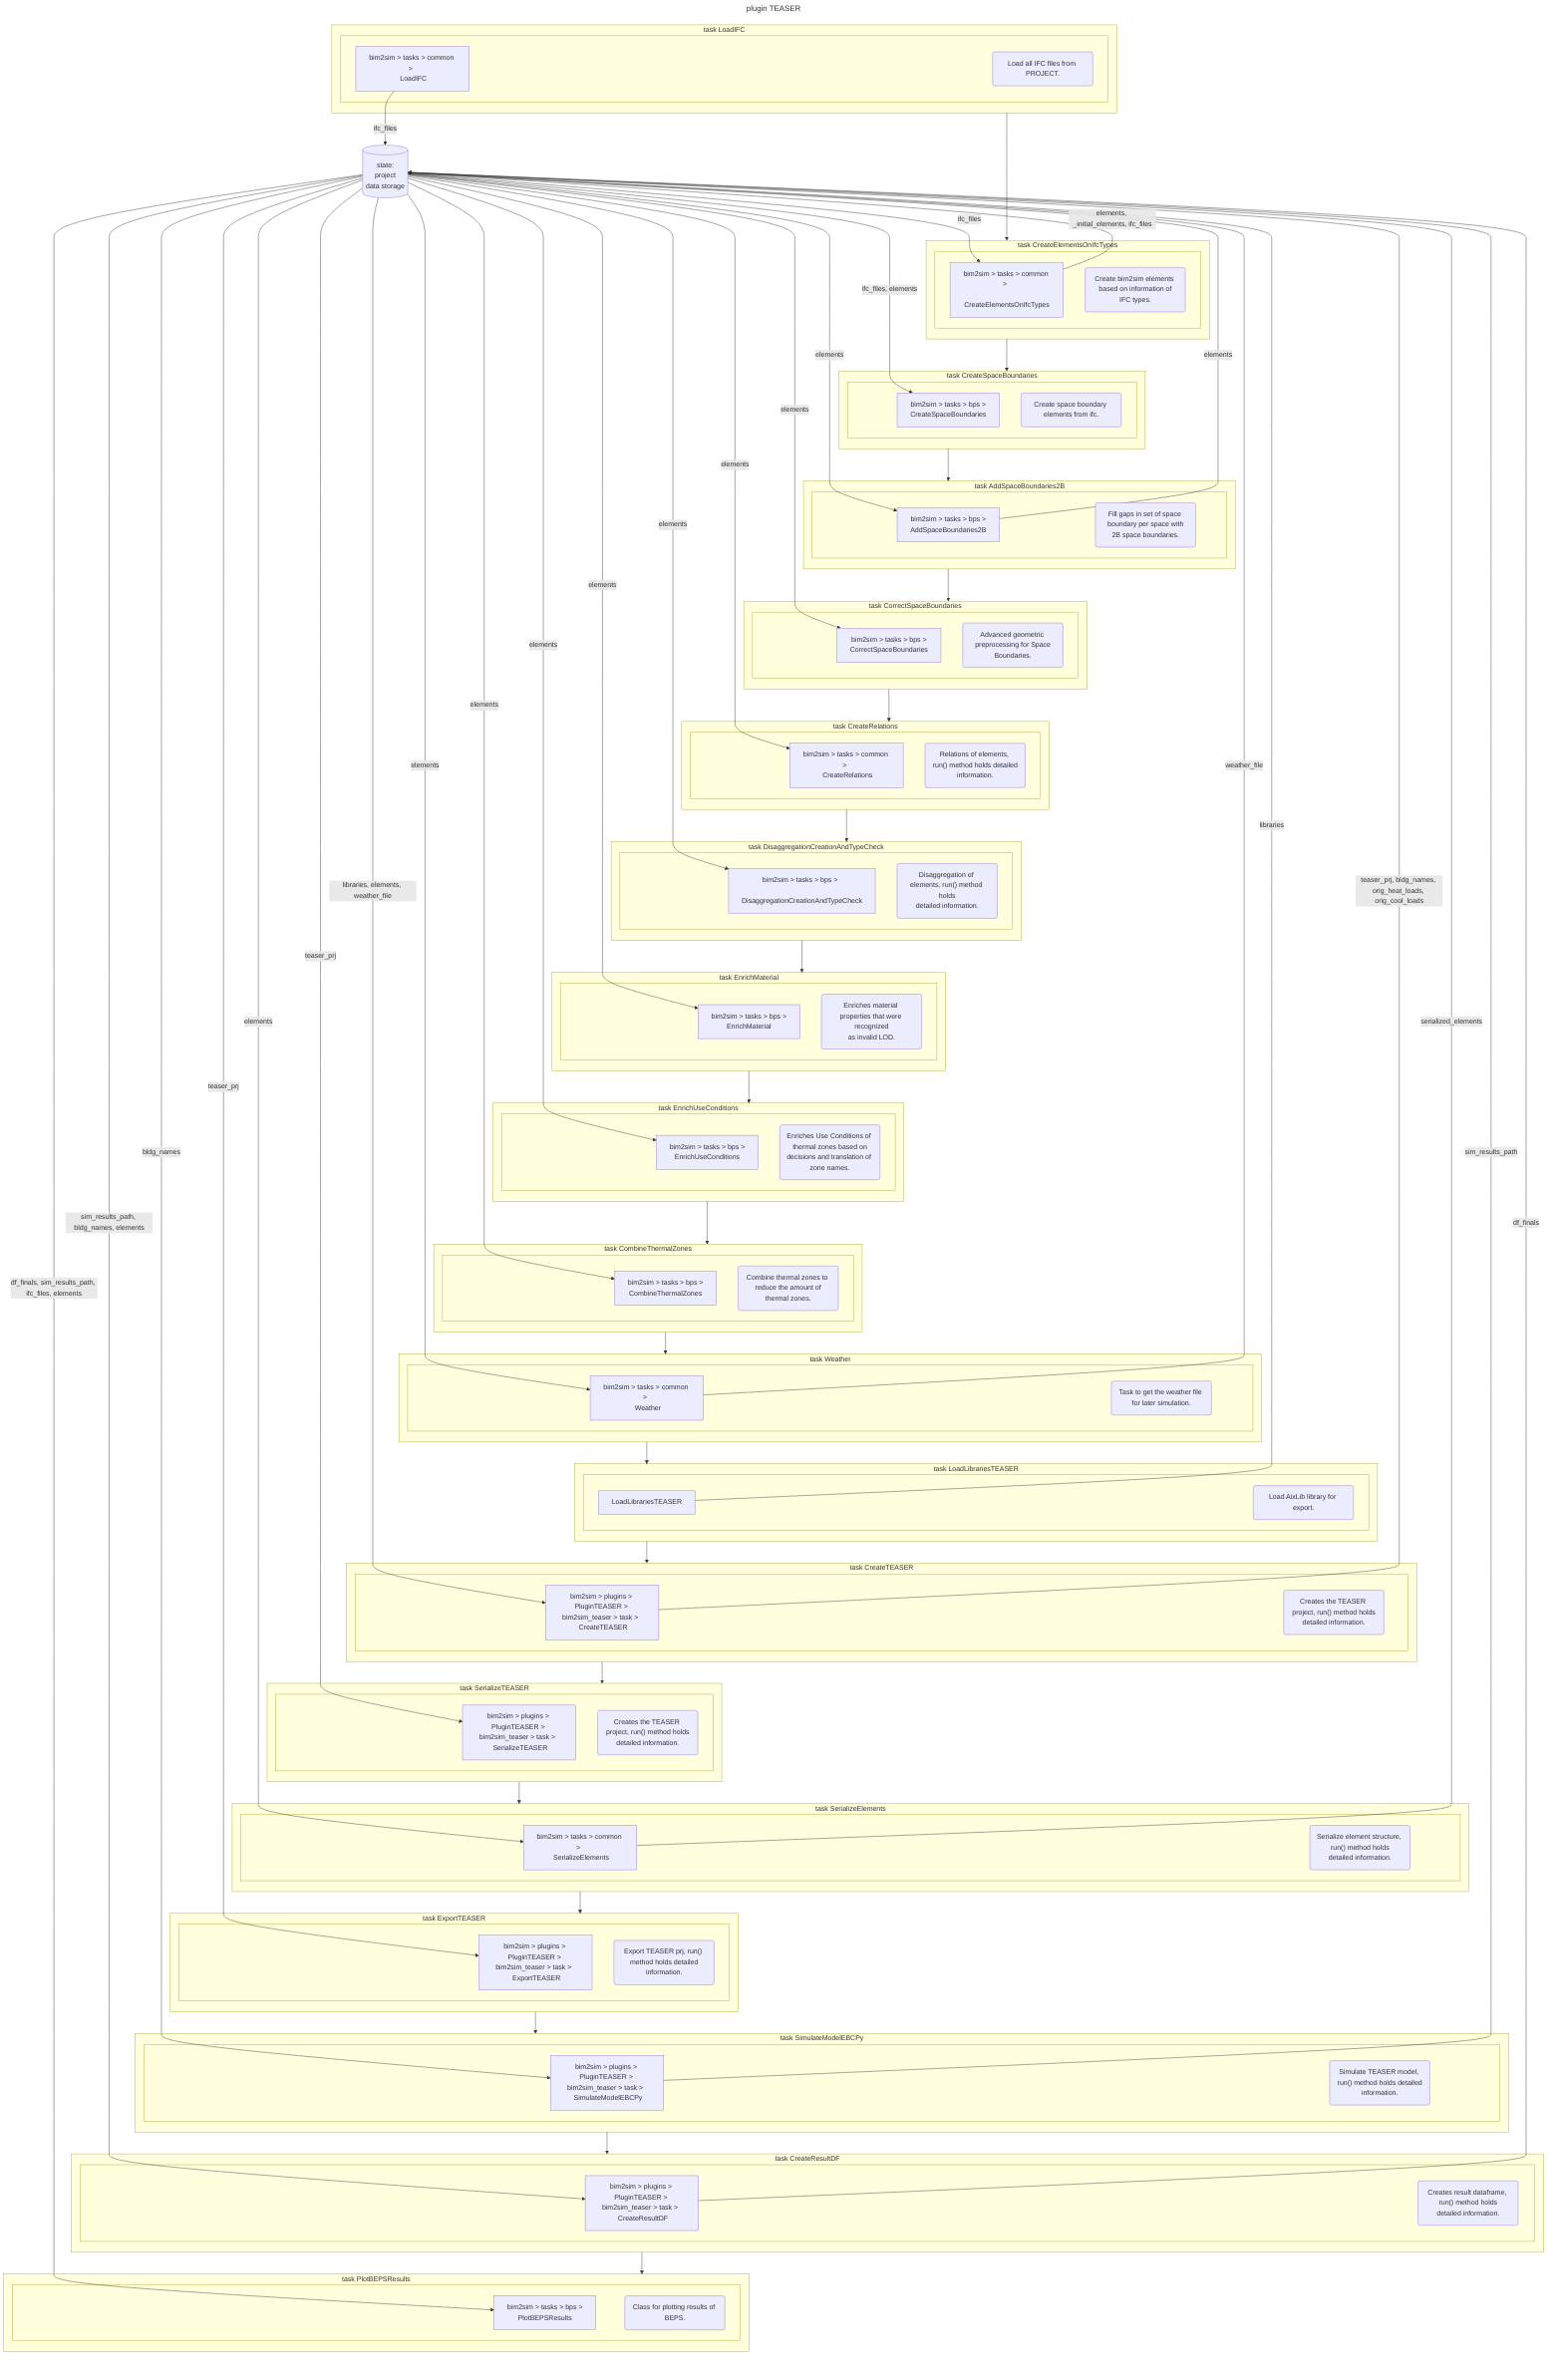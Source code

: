 ---
title: plugin TEASER
---
flowchart TB
    
state[("state:
project
data storage")]

subgraph taskLoadIFC["task LoadIFC"]
 subgraph "" 

  tLoadIFC["bim2sim > tasks > common >  
 LoadIFC"]
  extLoadIFC(" Load all IFC files from PROJECT. " )
 end

end
    
tLoadIFC -- ifc_files --> state

subgraph taskCreateElementsOnIfcTypes["task CreateElementsOnIfcTypes"]
 subgraph "" 

  tCreateElementsOnIfcTypes["bim2sim > tasks > common >  
 CreateElementsOnIfcTypes"]
  extCreateElementsOnIfcTypes(" Create bim2sim elements based on information of
IFC types. " )
 end

end
    
tCreateElementsOnIfcTypes -- elements, _initial_elements, ifc_files --> state

state -- ifc_files --> tCreateElementsOnIfcTypes 

subgraph taskCreateSpaceBoundaries["task CreateSpaceBoundaries"]
 subgraph "" 

  tCreateSpaceBoundaries["bim2sim > tasks > bps >  
 CreateSpaceBoundaries"]
  extCreateSpaceBoundaries(" Create space boundary elements from ifc. " )
 end

end
    
state -- ifc_files, elements --> tCreateSpaceBoundaries 

subgraph taskAddSpaceBoundaries2B["task AddSpaceBoundaries2B"]
 subgraph "" 

  tAddSpaceBoundaries2B["bim2sim > tasks > bps >  
 AddSpaceBoundaries2B"]
  extAddSpaceBoundaries2B(" Fill gaps in set of space boundary per space with
2B space boundaries. " )
 end

end
    
tAddSpaceBoundaries2B -- elements --> state

state -- elements --> tAddSpaceBoundaries2B 

subgraph taskCorrectSpaceBoundaries["task CorrectSpaceBoundaries"]
 subgraph "" 

  tCorrectSpaceBoundaries["bim2sim > tasks > bps >  
 CorrectSpaceBoundaries"]
  extCorrectSpaceBoundaries(" Advanced geometric preprocessing for Space
Boundaries. " )
 end

end
    
state -- elements --> tCorrectSpaceBoundaries 

subgraph taskCreateRelations["task CreateRelations"]
 subgraph "" 

  tCreateRelations["bim2sim > tasks > common >  
 CreateRelations"]
  extCreateRelations(" Relations of elements, run() method holds detailed
information. " )
 end

end
    
state -- elements --> tCreateRelations 

subgraph taskDisaggregationCreationAndTypeCheck["task DisaggregationCreationAndTypeCheck"]
 subgraph "" 

  tDisaggregationCreationAndTypeCheck["bim2sim > tasks > bps >  
 DisaggregationCreationAndTypeCheck"]
  extDisaggregationCreationAndTypeCheck(" Disaggregation of elements, run() method holds
detailed information. " )
 end

end
    
state -- elements --> tDisaggregationCreationAndTypeCheck 

subgraph taskEnrichMaterial["task EnrichMaterial"]
 subgraph "" 

  tEnrichMaterial["bim2sim > tasks > bps >  
 EnrichMaterial"]
  extEnrichMaterial(" Enriches material properties that were recognized
as invalid LOD. " )
 end

end
    
state -- elements --> tEnrichMaterial 

subgraph taskEnrichUseConditions["task EnrichUseConditions"]
 subgraph "" 

  tEnrichUseConditions["bim2sim > tasks > bps >  
 EnrichUseConditions"]
  extEnrichUseConditions(" Enriches Use Conditions of thermal zones based on
decisions and translation of zone names. " )
 end

end
    
state -- elements --> tEnrichUseConditions 

subgraph taskCombineThermalZones["task CombineThermalZones"]
 subgraph "" 

  tCombineThermalZones["bim2sim > tasks > bps >  
 CombineThermalZones"]
  extCombineThermalZones(" Combine thermal zones to reduce the amount of
thermal zones. " )
 end

end
    
state -- elements --> tCombineThermalZones 

subgraph taskWeather["task Weather"]
 subgraph "" 

  tWeather["bim2sim > tasks > common >  
 Weather"]
  extWeather(" Task to get the weather file for later simulation. " )
 end

end
    
tWeather -- weather_file --> state

state -- elements --> tWeather 

subgraph taskLoadLibrariesTEASER["task LoadLibrariesTEASER"]
 subgraph "" 

  tLoadLibrariesTEASER[" 
 LoadLibrariesTEASER"]
  extLoadLibrariesTEASER(" Load AixLib library for export. " )
 end

end
    
tLoadLibrariesTEASER -- libraries --> state

subgraph taskCreateTEASER["task CreateTEASER"]
 subgraph "" 

  tCreateTEASER["bim2sim > plugins > PluginTEASER > 
bim2sim_teaser > task >  
 CreateTEASER"]
  extCreateTEASER(" Creates the TEASER project, run() method holds
detailed information. " )
 end

end
    
tCreateTEASER -- teaser_prj, bldg_names, orig_heat_loads, orig_cool_loads --> state

state -- libraries, elements, weather_file --> tCreateTEASER 

subgraph taskSerializeTEASER["task SerializeTEASER"]
 subgraph "" 

  tSerializeTEASER["bim2sim > plugins > PluginTEASER > 
bim2sim_teaser > task >  
 SerializeTEASER"]
  extSerializeTEASER(" Creates the TEASER project, run() method holds
detailed information. " )
 end

end
    
state -- teaser_prj --> tSerializeTEASER 

subgraph taskSerializeElements["task SerializeElements"]
 subgraph "" 

  tSerializeElements["bim2sim > tasks > common >  
 SerializeElements"]
  extSerializeElements(" Serialize element structure, run() method holds
detailed information. " )
 end

end
    
tSerializeElements -- serialized_elements --> state

state -- elements --> tSerializeElements 

subgraph taskExportTEASER["task ExportTEASER"]
 subgraph "" 

  tExportTEASER["bim2sim > plugins > PluginTEASER > 
bim2sim_teaser > task >  
 ExportTEASER"]
  extExportTEASER(" Export TEASER prj, run() method holds detailed
information. " )
 end

end
    
state -- teaser_prj --> tExportTEASER 

subgraph taskSimulateModelEBCPy["task SimulateModelEBCPy"]
 subgraph "" 

  tSimulateModelEBCPy["bim2sim > plugins > PluginTEASER > 
bim2sim_teaser > task >  
 SimulateModelEBCPy"]
  extSimulateModelEBCPy(" Simulate TEASER model, run() method holds detailed
information. " )
 end

end
    
tSimulateModelEBCPy -- sim_results_path --> state

state -- bldg_names --> tSimulateModelEBCPy 

subgraph taskCreateResultDF["task CreateResultDF"]
 subgraph "" 

  tCreateResultDF["bim2sim > plugins > PluginTEASER > 
bim2sim_teaser > task >  
 CreateResultDF"]
  extCreateResultDF(" Creates result dataframe, run() method holds
detailed information. " )
 end

end
    
tCreateResultDF -- df_finals --> state

state -- sim_results_path, bldg_names, elements --> tCreateResultDF 

subgraph taskPlotBEPSResults["task PlotBEPSResults"]
 subgraph "" 

  tPlotBEPSResults["bim2sim > tasks > bps >  
 PlotBEPSResults"]
  extPlotBEPSResults(" Class for plotting results of BEPS. " )
 end

end
    
state -- df_finals, sim_results_path, ifc_files, elements --> tPlotBEPSResults 
taskLoadIFC --> taskCreateElementsOnIfcTypes 
taskCreateElementsOnIfcTypes --> taskCreateSpaceBoundaries 
taskCreateSpaceBoundaries --> taskAddSpaceBoundaries2B 
taskAddSpaceBoundaries2B --> taskCorrectSpaceBoundaries 
taskCorrectSpaceBoundaries --> taskCreateRelations 
taskCreateRelations --> taskDisaggregationCreationAndTypeCheck 
taskDisaggregationCreationAndTypeCheck --> taskEnrichMaterial 
taskEnrichMaterial --> taskEnrichUseConditions 
taskEnrichUseConditions --> taskCombineThermalZones 
taskCombineThermalZones --> taskWeather 
taskWeather --> taskLoadLibrariesTEASER 
taskLoadLibrariesTEASER --> taskCreateTEASER 
taskCreateTEASER --> taskSerializeTEASER 
taskSerializeTEASER --> taskSerializeElements 
taskSerializeElements --> taskExportTEASER 
taskExportTEASER --> taskSimulateModelEBCPy 
taskSimulateModelEBCPy --> taskCreateResultDF 
taskCreateResultDF --> taskPlotBEPSResults
